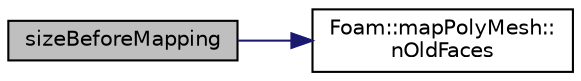 digraph "sizeBeforeMapping"
{
  bgcolor="transparent";
  edge [fontname="Helvetica",fontsize="10",labelfontname="Helvetica",labelfontsize="10"];
  node [fontname="Helvetica",fontsize="10",shape=record];
  rankdir="LR";
  Node1 [label="sizeBeforeMapping",height=0.2,width=0.4,color="black", fillcolor="grey75", style="filled", fontcolor="black"];
  Node1 -> Node2 [color="midnightblue",fontsize="10",style="solid",fontname="Helvetica"];
  Node2 [label="Foam::mapPolyMesh::\lnOldFaces",height=0.2,width=0.4,color="black",URL="$a01460.html#afb3f59d8c73cdb81b22c4c3d3399a79b",tooltip="Number of old faces. "];
}
